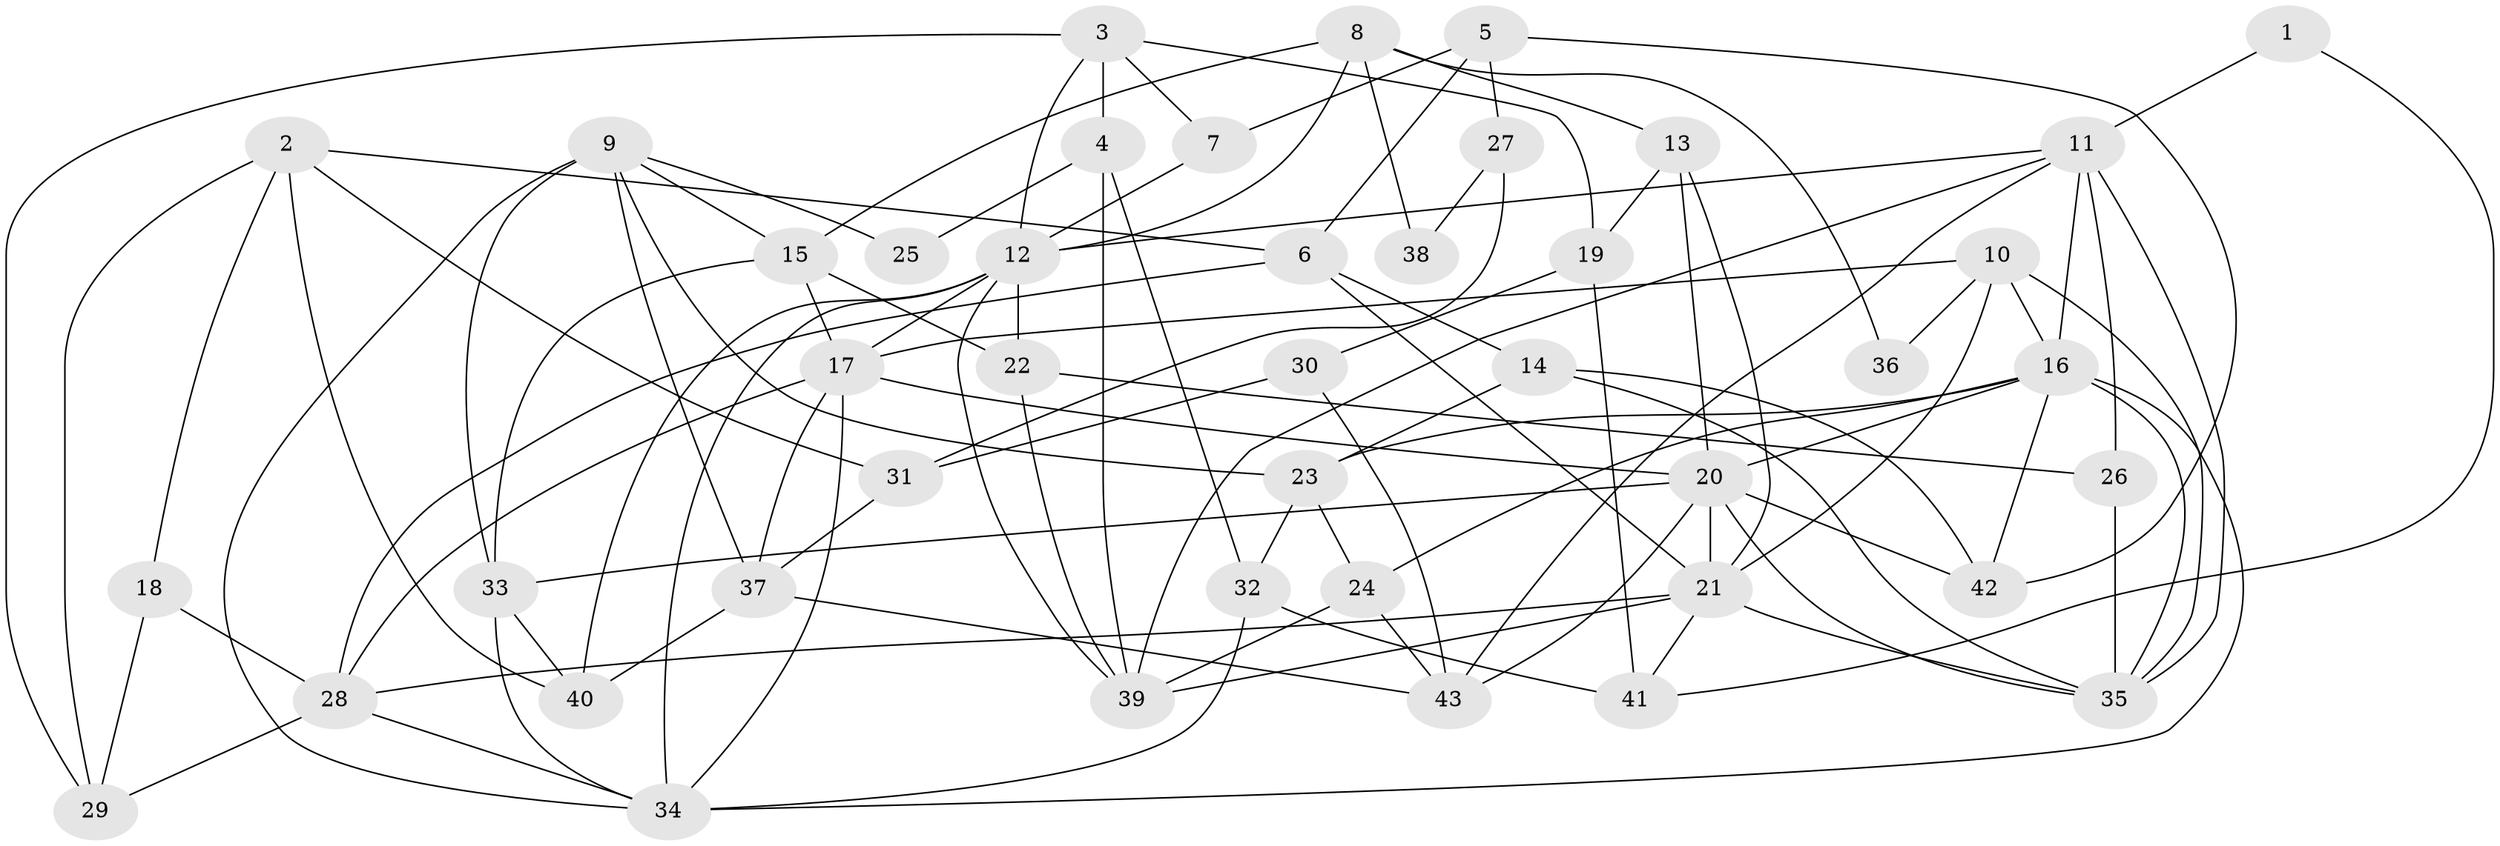 // original degree distribution, {3: 0.2786885245901639, 4: 0.32786885245901637, 6: 0.09836065573770492, 2: 0.08196721311475409, 5: 0.19672131147540983, 7: 0.01639344262295082}
// Generated by graph-tools (version 1.1) at 2025/36/03/04/25 23:36:58]
// undirected, 43 vertices, 102 edges
graph export_dot {
  node [color=gray90,style=filled];
  1;
  2;
  3;
  4;
  5;
  6;
  7;
  8;
  9;
  10;
  11;
  12;
  13;
  14;
  15;
  16;
  17;
  18;
  19;
  20;
  21;
  22;
  23;
  24;
  25;
  26;
  27;
  28;
  29;
  30;
  31;
  32;
  33;
  34;
  35;
  36;
  37;
  38;
  39;
  40;
  41;
  42;
  43;
  1 -- 11 [weight=1.0];
  1 -- 41 [weight=1.0];
  2 -- 6 [weight=1.0];
  2 -- 18 [weight=1.0];
  2 -- 29 [weight=1.0];
  2 -- 31 [weight=1.0];
  2 -- 40 [weight=2.0];
  3 -- 4 [weight=1.0];
  3 -- 7 [weight=1.0];
  3 -- 12 [weight=1.0];
  3 -- 19 [weight=1.0];
  3 -- 29 [weight=1.0];
  4 -- 25 [weight=1.0];
  4 -- 32 [weight=1.0];
  4 -- 39 [weight=1.0];
  5 -- 6 [weight=1.0];
  5 -- 7 [weight=1.0];
  5 -- 27 [weight=1.0];
  5 -- 42 [weight=1.0];
  6 -- 14 [weight=1.0];
  6 -- 21 [weight=1.0];
  6 -- 28 [weight=1.0];
  7 -- 12 [weight=1.0];
  8 -- 12 [weight=1.0];
  8 -- 13 [weight=1.0];
  8 -- 15 [weight=1.0];
  8 -- 36 [weight=1.0];
  8 -- 38 [weight=1.0];
  9 -- 15 [weight=1.0];
  9 -- 23 [weight=1.0];
  9 -- 25 [weight=1.0];
  9 -- 33 [weight=1.0];
  9 -- 34 [weight=1.0];
  9 -- 37 [weight=1.0];
  10 -- 16 [weight=1.0];
  10 -- 17 [weight=1.0];
  10 -- 21 [weight=1.0];
  10 -- 35 [weight=1.0];
  10 -- 36 [weight=1.0];
  11 -- 12 [weight=1.0];
  11 -- 16 [weight=1.0];
  11 -- 26 [weight=1.0];
  11 -- 35 [weight=1.0];
  11 -- 39 [weight=1.0];
  11 -- 43 [weight=1.0];
  12 -- 17 [weight=1.0];
  12 -- 22 [weight=1.0];
  12 -- 34 [weight=1.0];
  12 -- 39 [weight=1.0];
  12 -- 40 [weight=1.0];
  13 -- 19 [weight=1.0];
  13 -- 20 [weight=1.0];
  13 -- 21 [weight=2.0];
  14 -- 23 [weight=1.0];
  14 -- 35 [weight=1.0];
  14 -- 42 [weight=1.0];
  15 -- 17 [weight=1.0];
  15 -- 22 [weight=1.0];
  15 -- 33 [weight=1.0];
  16 -- 20 [weight=1.0];
  16 -- 23 [weight=1.0];
  16 -- 24 [weight=1.0];
  16 -- 34 [weight=1.0];
  16 -- 35 [weight=1.0];
  16 -- 42 [weight=1.0];
  17 -- 20 [weight=1.0];
  17 -- 28 [weight=1.0];
  17 -- 34 [weight=1.0];
  17 -- 37 [weight=1.0];
  18 -- 28 [weight=1.0];
  18 -- 29 [weight=1.0];
  19 -- 30 [weight=1.0];
  19 -- 41 [weight=1.0];
  20 -- 21 [weight=1.0];
  20 -- 33 [weight=1.0];
  20 -- 35 [weight=1.0];
  20 -- 42 [weight=1.0];
  20 -- 43 [weight=1.0];
  21 -- 28 [weight=1.0];
  21 -- 35 [weight=1.0];
  21 -- 39 [weight=1.0];
  21 -- 41 [weight=1.0];
  22 -- 26 [weight=1.0];
  22 -- 39 [weight=1.0];
  23 -- 24 [weight=1.0];
  23 -- 32 [weight=1.0];
  24 -- 39 [weight=1.0];
  24 -- 43 [weight=1.0];
  26 -- 35 [weight=1.0];
  27 -- 31 [weight=1.0];
  27 -- 38 [weight=1.0];
  28 -- 29 [weight=1.0];
  28 -- 34 [weight=1.0];
  30 -- 31 [weight=1.0];
  30 -- 43 [weight=1.0];
  31 -- 37 [weight=1.0];
  32 -- 34 [weight=1.0];
  32 -- 41 [weight=1.0];
  33 -- 34 [weight=1.0];
  33 -- 40 [weight=1.0];
  37 -- 40 [weight=1.0];
  37 -- 43 [weight=1.0];
}
